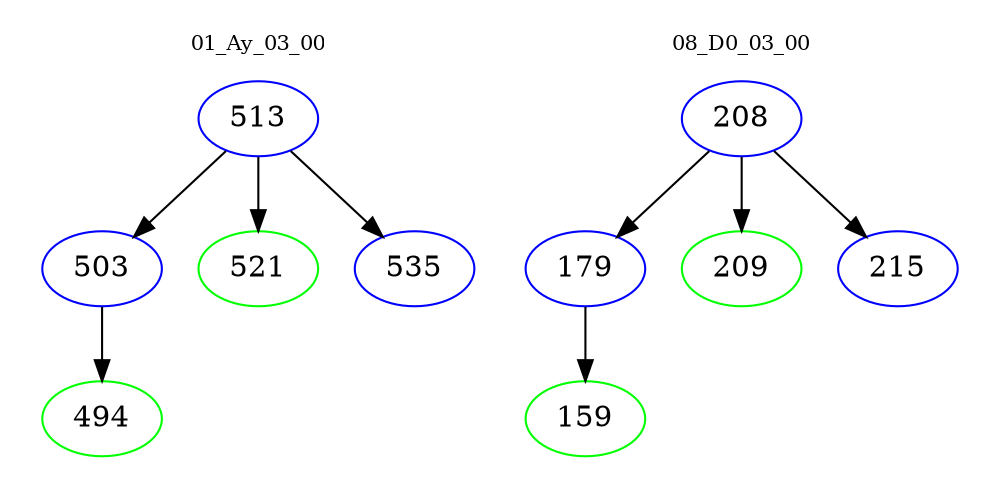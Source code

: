 digraph{
subgraph cluster_0 {
color = white
label = "01_Ay_03_00";
fontsize=10;
T0_513 [label="513", color="blue"]
T0_513 -> T0_503 [color="black"]
T0_503 [label="503", color="blue"]
T0_503 -> T0_494 [color="black"]
T0_494 [label="494", color="green"]
T0_513 -> T0_521 [color="black"]
T0_521 [label="521", color="green"]
T0_513 -> T0_535 [color="black"]
T0_535 [label="535", color="blue"]
}
subgraph cluster_1 {
color = white
label = "08_D0_03_00";
fontsize=10;
T1_208 [label="208", color="blue"]
T1_208 -> T1_179 [color="black"]
T1_179 [label="179", color="blue"]
T1_179 -> T1_159 [color="black"]
T1_159 [label="159", color="green"]
T1_208 -> T1_209 [color="black"]
T1_209 [label="209", color="green"]
T1_208 -> T1_215 [color="black"]
T1_215 [label="215", color="blue"]
}
}
